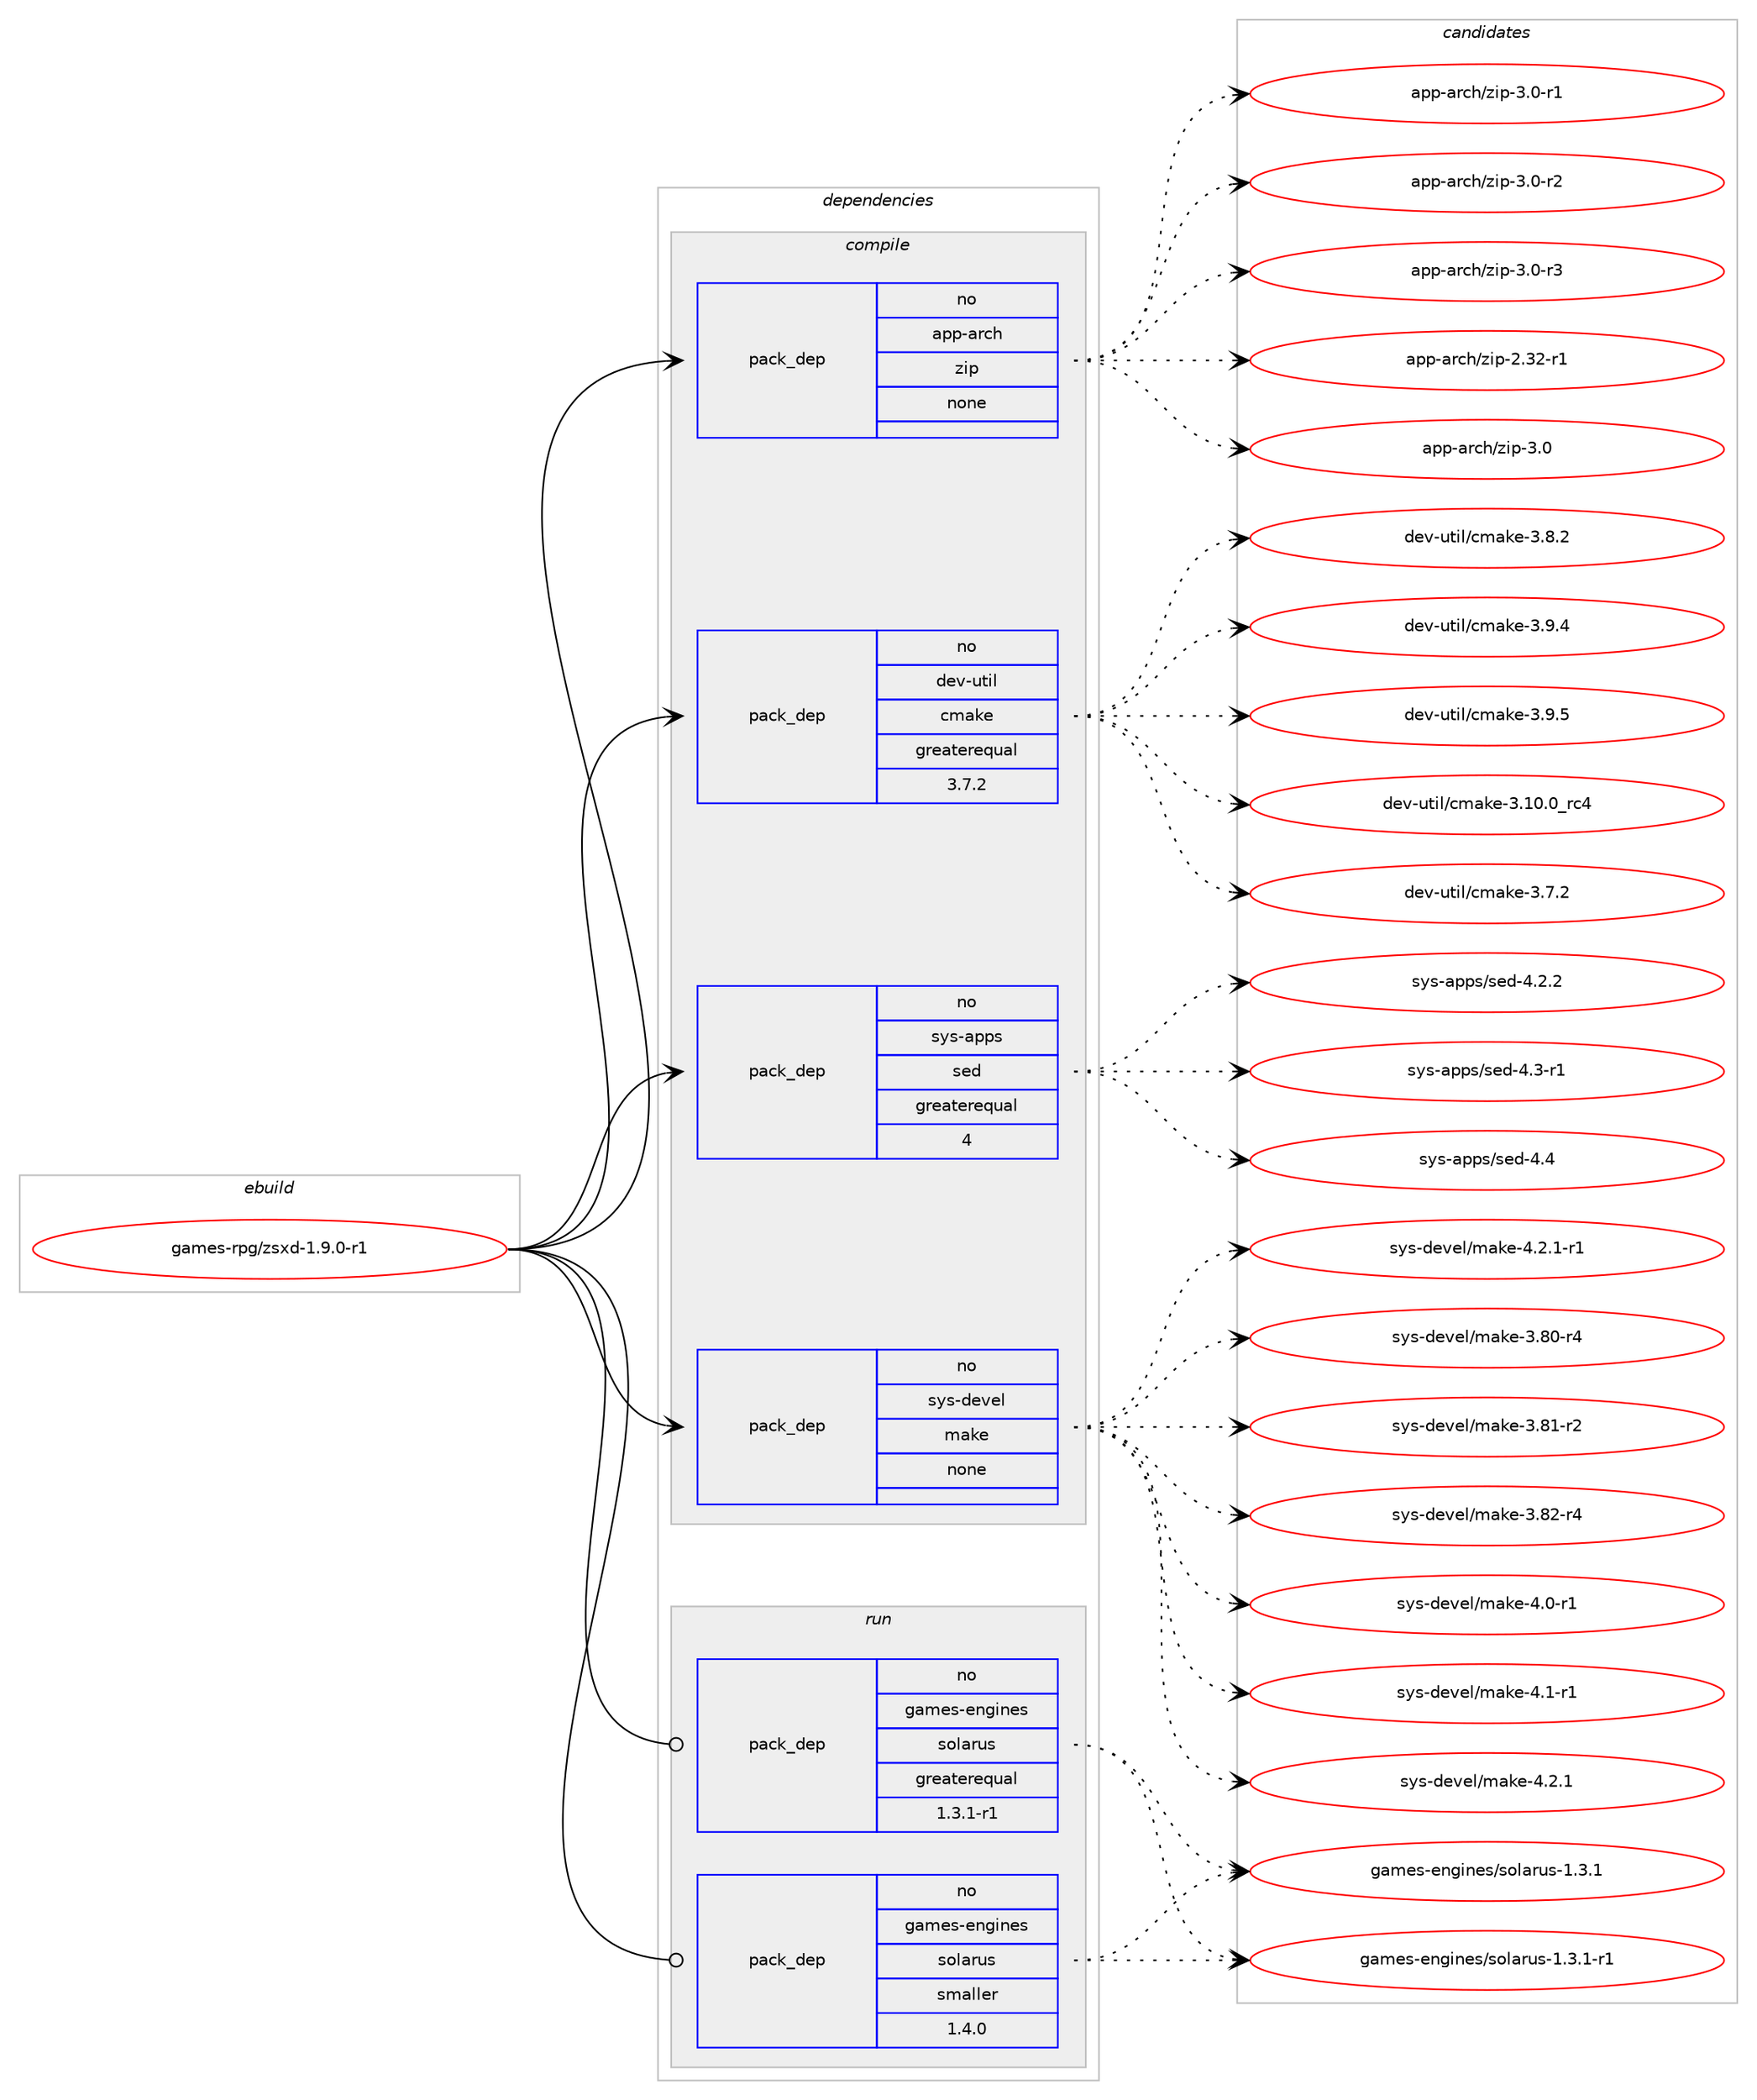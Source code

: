 digraph prolog {

# *************
# Graph options
# *************

newrank=true;
concentrate=true;
compound=true;
graph [rankdir=LR,fontname=Helvetica,fontsize=10,ranksep=1.5];#, ranksep=2.5, nodesep=0.2];
edge  [arrowhead=vee];
node  [fontname=Helvetica,fontsize=10];

# **********
# The ebuild
# **********

subgraph cluster_leftcol {
color=gray;
rank=same;
label=<<i>ebuild</i>>;
id [label="games-rpg/zsxd-1.9.0-r1", color=red, width=4, href="../games-rpg/zsxd-1.9.0-r1.svg"];
}

# ****************
# The dependencies
# ****************

subgraph cluster_midcol {
color=gray;
label=<<i>dependencies</i>>;
subgraph cluster_compile {
fillcolor="#eeeeee";
style=filled;
label=<<i>compile</i>>;
subgraph pack217318 {
dependency303062 [label=<<TABLE BORDER="0" CELLBORDER="1" CELLSPACING="0" CELLPADDING="4" WIDTH="220"><TR><TD ROWSPAN="6" CELLPADDING="30">pack_dep</TD></TR><TR><TD WIDTH="110">no</TD></TR><TR><TD>app-arch</TD></TR><TR><TD>zip</TD></TR><TR><TD>none</TD></TR><TR><TD></TD></TR></TABLE>>, shape=none, color=blue];
}
id:e -> dependency303062:w [weight=20,style="solid",arrowhead="vee"];
subgraph pack217319 {
dependency303063 [label=<<TABLE BORDER="0" CELLBORDER="1" CELLSPACING="0" CELLPADDING="4" WIDTH="220"><TR><TD ROWSPAN="6" CELLPADDING="30">pack_dep</TD></TR><TR><TD WIDTH="110">no</TD></TR><TR><TD>dev-util</TD></TR><TR><TD>cmake</TD></TR><TR><TD>greaterequal</TD></TR><TR><TD>3.7.2</TD></TR></TABLE>>, shape=none, color=blue];
}
id:e -> dependency303063:w [weight=20,style="solid",arrowhead="vee"];
subgraph pack217320 {
dependency303064 [label=<<TABLE BORDER="0" CELLBORDER="1" CELLSPACING="0" CELLPADDING="4" WIDTH="220"><TR><TD ROWSPAN="6" CELLPADDING="30">pack_dep</TD></TR><TR><TD WIDTH="110">no</TD></TR><TR><TD>sys-apps</TD></TR><TR><TD>sed</TD></TR><TR><TD>greaterequal</TD></TR><TR><TD>4</TD></TR></TABLE>>, shape=none, color=blue];
}
id:e -> dependency303064:w [weight=20,style="solid",arrowhead="vee"];
subgraph pack217321 {
dependency303065 [label=<<TABLE BORDER="0" CELLBORDER="1" CELLSPACING="0" CELLPADDING="4" WIDTH="220"><TR><TD ROWSPAN="6" CELLPADDING="30">pack_dep</TD></TR><TR><TD WIDTH="110">no</TD></TR><TR><TD>sys-devel</TD></TR><TR><TD>make</TD></TR><TR><TD>none</TD></TR><TR><TD></TD></TR></TABLE>>, shape=none, color=blue];
}
id:e -> dependency303065:w [weight=20,style="solid",arrowhead="vee"];
}
subgraph cluster_compileandrun {
fillcolor="#eeeeee";
style=filled;
label=<<i>compile and run</i>>;
}
subgraph cluster_run {
fillcolor="#eeeeee";
style=filled;
label=<<i>run</i>>;
subgraph pack217322 {
dependency303066 [label=<<TABLE BORDER="0" CELLBORDER="1" CELLSPACING="0" CELLPADDING="4" WIDTH="220"><TR><TD ROWSPAN="6" CELLPADDING="30">pack_dep</TD></TR><TR><TD WIDTH="110">no</TD></TR><TR><TD>games-engines</TD></TR><TR><TD>solarus</TD></TR><TR><TD>greaterequal</TD></TR><TR><TD>1.3.1-r1</TD></TR></TABLE>>, shape=none, color=blue];
}
id:e -> dependency303066:w [weight=20,style="solid",arrowhead="odot"];
subgraph pack217323 {
dependency303067 [label=<<TABLE BORDER="0" CELLBORDER="1" CELLSPACING="0" CELLPADDING="4" WIDTH="220"><TR><TD ROWSPAN="6" CELLPADDING="30">pack_dep</TD></TR><TR><TD WIDTH="110">no</TD></TR><TR><TD>games-engines</TD></TR><TR><TD>solarus</TD></TR><TR><TD>smaller</TD></TR><TR><TD>1.4.0</TD></TR></TABLE>>, shape=none, color=blue];
}
id:e -> dependency303067:w [weight=20,style="solid",arrowhead="odot"];
}
}

# **************
# The candidates
# **************

subgraph cluster_choices {
rank=same;
color=gray;
label=<<i>candidates</i>>;

subgraph choice217318 {
color=black;
nodesep=1;
choice971121124597114991044712210511245504651504511449 [label="app-arch/zip-2.32-r1", color=red, width=4,href="../app-arch/zip-2.32-r1.svg"];
choice971121124597114991044712210511245514648 [label="app-arch/zip-3.0", color=red, width=4,href="../app-arch/zip-3.0.svg"];
choice9711211245971149910447122105112455146484511449 [label="app-arch/zip-3.0-r1", color=red, width=4,href="../app-arch/zip-3.0-r1.svg"];
choice9711211245971149910447122105112455146484511450 [label="app-arch/zip-3.0-r2", color=red, width=4,href="../app-arch/zip-3.0-r2.svg"];
choice9711211245971149910447122105112455146484511451 [label="app-arch/zip-3.0-r3", color=red, width=4,href="../app-arch/zip-3.0-r3.svg"];
dependency303062:e -> choice971121124597114991044712210511245504651504511449:w [style=dotted,weight="100"];
dependency303062:e -> choice971121124597114991044712210511245514648:w [style=dotted,weight="100"];
dependency303062:e -> choice9711211245971149910447122105112455146484511449:w [style=dotted,weight="100"];
dependency303062:e -> choice9711211245971149910447122105112455146484511450:w [style=dotted,weight="100"];
dependency303062:e -> choice9711211245971149910447122105112455146484511451:w [style=dotted,weight="100"];
}
subgraph choice217319 {
color=black;
nodesep=1;
choice1001011184511711610510847991099710710145514649484648951149952 [label="dev-util/cmake-3.10.0_rc4", color=red, width=4,href="../dev-util/cmake-3.10.0_rc4.svg"];
choice10010111845117116105108479910997107101455146554650 [label="dev-util/cmake-3.7.2", color=red, width=4,href="../dev-util/cmake-3.7.2.svg"];
choice10010111845117116105108479910997107101455146564650 [label="dev-util/cmake-3.8.2", color=red, width=4,href="../dev-util/cmake-3.8.2.svg"];
choice10010111845117116105108479910997107101455146574652 [label="dev-util/cmake-3.9.4", color=red, width=4,href="../dev-util/cmake-3.9.4.svg"];
choice10010111845117116105108479910997107101455146574653 [label="dev-util/cmake-3.9.5", color=red, width=4,href="../dev-util/cmake-3.9.5.svg"];
dependency303063:e -> choice1001011184511711610510847991099710710145514649484648951149952:w [style=dotted,weight="100"];
dependency303063:e -> choice10010111845117116105108479910997107101455146554650:w [style=dotted,weight="100"];
dependency303063:e -> choice10010111845117116105108479910997107101455146564650:w [style=dotted,weight="100"];
dependency303063:e -> choice10010111845117116105108479910997107101455146574652:w [style=dotted,weight="100"];
dependency303063:e -> choice10010111845117116105108479910997107101455146574653:w [style=dotted,weight="100"];
}
subgraph choice217320 {
color=black;
nodesep=1;
choice115121115459711211211547115101100455246504650 [label="sys-apps/sed-4.2.2", color=red, width=4,href="../sys-apps/sed-4.2.2.svg"];
choice115121115459711211211547115101100455246514511449 [label="sys-apps/sed-4.3-r1", color=red, width=4,href="../sys-apps/sed-4.3-r1.svg"];
choice11512111545971121121154711510110045524652 [label="sys-apps/sed-4.4", color=red, width=4,href="../sys-apps/sed-4.4.svg"];
dependency303064:e -> choice115121115459711211211547115101100455246504650:w [style=dotted,weight="100"];
dependency303064:e -> choice115121115459711211211547115101100455246514511449:w [style=dotted,weight="100"];
dependency303064:e -> choice11512111545971121121154711510110045524652:w [style=dotted,weight="100"];
}
subgraph choice217321 {
color=black;
nodesep=1;
choice11512111545100101118101108471099710710145514656484511452 [label="sys-devel/make-3.80-r4", color=red, width=4,href="../sys-devel/make-3.80-r4.svg"];
choice11512111545100101118101108471099710710145514656494511450 [label="sys-devel/make-3.81-r2", color=red, width=4,href="../sys-devel/make-3.81-r2.svg"];
choice11512111545100101118101108471099710710145514656504511452 [label="sys-devel/make-3.82-r4", color=red, width=4,href="../sys-devel/make-3.82-r4.svg"];
choice115121115451001011181011084710997107101455246484511449 [label="sys-devel/make-4.0-r1", color=red, width=4,href="../sys-devel/make-4.0-r1.svg"];
choice115121115451001011181011084710997107101455246494511449 [label="sys-devel/make-4.1-r1", color=red, width=4,href="../sys-devel/make-4.1-r1.svg"];
choice115121115451001011181011084710997107101455246504649 [label="sys-devel/make-4.2.1", color=red, width=4,href="../sys-devel/make-4.2.1.svg"];
choice1151211154510010111810110847109971071014552465046494511449 [label="sys-devel/make-4.2.1-r1", color=red, width=4,href="../sys-devel/make-4.2.1-r1.svg"];
dependency303065:e -> choice11512111545100101118101108471099710710145514656484511452:w [style=dotted,weight="100"];
dependency303065:e -> choice11512111545100101118101108471099710710145514656494511450:w [style=dotted,weight="100"];
dependency303065:e -> choice11512111545100101118101108471099710710145514656504511452:w [style=dotted,weight="100"];
dependency303065:e -> choice115121115451001011181011084710997107101455246484511449:w [style=dotted,weight="100"];
dependency303065:e -> choice115121115451001011181011084710997107101455246494511449:w [style=dotted,weight="100"];
dependency303065:e -> choice115121115451001011181011084710997107101455246504649:w [style=dotted,weight="100"];
dependency303065:e -> choice1151211154510010111810110847109971071014552465046494511449:w [style=dotted,weight="100"];
}
subgraph choice217322 {
color=black;
nodesep=1;
choice10397109101115451011101031051101011154711511110897114117115454946514649 [label="games-engines/solarus-1.3.1", color=red, width=4,href="../games-engines/solarus-1.3.1.svg"];
choice103971091011154510111010310511010111547115111108971141171154549465146494511449 [label="games-engines/solarus-1.3.1-r1", color=red, width=4,href="../games-engines/solarus-1.3.1-r1.svg"];
dependency303066:e -> choice10397109101115451011101031051101011154711511110897114117115454946514649:w [style=dotted,weight="100"];
dependency303066:e -> choice103971091011154510111010310511010111547115111108971141171154549465146494511449:w [style=dotted,weight="100"];
}
subgraph choice217323 {
color=black;
nodesep=1;
choice10397109101115451011101031051101011154711511110897114117115454946514649 [label="games-engines/solarus-1.3.1", color=red, width=4,href="../games-engines/solarus-1.3.1.svg"];
choice103971091011154510111010310511010111547115111108971141171154549465146494511449 [label="games-engines/solarus-1.3.1-r1", color=red, width=4,href="../games-engines/solarus-1.3.1-r1.svg"];
dependency303067:e -> choice10397109101115451011101031051101011154711511110897114117115454946514649:w [style=dotted,weight="100"];
dependency303067:e -> choice103971091011154510111010310511010111547115111108971141171154549465146494511449:w [style=dotted,weight="100"];
}
}

}
